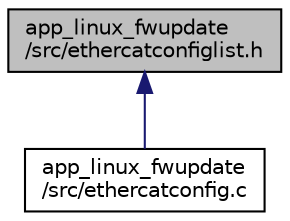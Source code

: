 digraph "app_linux_fwupdate/src/ethercatconfiglist.h"
{
 // INTERACTIVE_SVG=YES
  edge [fontname="Helvetica",fontsize="10",labelfontname="Helvetica",labelfontsize="10"];
  node [fontname="Helvetica",fontsize="10",shape=record];
  Node1 [label="app_linux_fwupdate\l/src/ethercatconfiglist.h",height=0.2,width=0.4,color="black", fillcolor="grey75", style="filled" fontcolor="black"];
  Node1 -> Node2 [dir="back",color="midnightblue",fontsize="10",style="solid",fontname="Helvetica"];
  Node2 [label="app_linux_fwupdate\l/src/ethercatconfig.c",height=0.2,width=0.4,color="black", fillcolor="white", style="filled",URL="$ethercatconfig_8c.html",tooltip="Configuration module for EtherCAT master. "];
}
